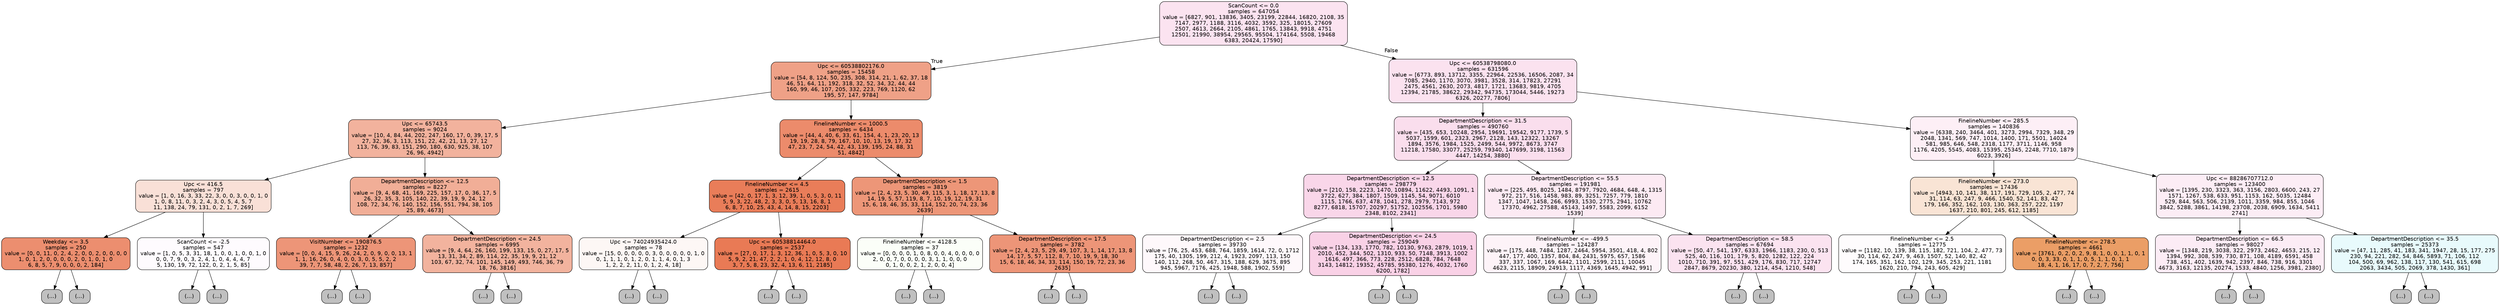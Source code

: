 digraph Tree {
node [shape=box, style="filled, rounded", color="black", fontname=helvetica] ;
edge [fontname=helvetica] ;
0 [label="ScanCount <= 0.0\nsamples = 647054\nvalue = [6827, 901, 13836, 3405, 23199, 22844, 16820, 2108, 35\n7147, 2977, 1188, 3116, 4032, 3592, 325, 18015, 27609\n2507, 4613, 2664, 2105, 4861, 1765, 13843, 9918, 4751\n12501, 21990, 38954, 29565, 95504, 174164, 5508, 19468\n6383, 20424, 17590]", fillcolor="#e5399524"] ;
1 [label="Upc <= 60538802176.0\nsamples = 15458\nvalue = [54, 8, 124, 50, 235, 308, 314, 21, 1, 62, 37, 18\n46, 51, 64, 11, 192, 318, 32, 52, 34, 32, 44, 44\n160, 99, 46, 107, 205, 332, 223, 769, 1120, 62\n195, 57, 147, 9784]", fillcolor="#e564399a"] ;
0 -> 1 [labeldistance=2.5, labelangle=45, headlabel="True"] ;
2 [label="Upc <= 65743.5\nsamples = 9024\nvalue = [10, 4, 84, 44, 202, 247, 160, 17, 0, 39, 17, 5\n27, 32, 36, 3, 113, 151, 22, 42, 21, 13, 27, 12\n113, 76, 39, 83, 151, 290, 180, 630, 925, 38, 107\n26, 96, 4942]", fillcolor="#e564397e"] ;
1 -> 2 ;
3 [label="Upc <= 416.5\nsamples = 797\nvalue = [1, 0, 16, 3, 33, 22, 3, 0, 0, 3, 0, 0, 1, 0\n1, 0, 8, 11, 0, 3, 2, 4, 3, 0, 5, 4, 5, 7\n11, 138, 24, 79, 131, 0, 2, 1, 7, 269]", fillcolor="#e5643933"] ;
2 -> 3 ;
4 [label="Weekday <= 3.5\nsamples = 250\nvalue = [0, 0, 11, 0, 2, 4, 2, 0, 0, 2, 0, 0, 0, 0\n1, 0, 1, 2, 0, 0, 0, 0, 2, 0, 1, 0, 1, 0\n6, 8, 5, 7, 9, 0, 0, 0, 2, 184]", fillcolor="#e56439b9"] ;
3 -> 4 ;
5 [label="(...)", fillcolor="#C0C0C0"] ;
4 -> 5 ;
22 [label="(...)", fillcolor="#C0C0C0"] ;
4 -> 22 ;
47 [label="ScanCount <= -2.5\nsamples = 547\nvalue = [1, 0, 5, 3, 31, 18, 1, 0, 0, 1, 0, 0, 1, 0\n0, 0, 7, 9, 0, 3, 2, 4, 1, 0, 4, 4, 4, 7\n5, 130, 19, 72, 122, 0, 2, 1, 5, 85]", fillcolor="#e239e505"] ;
3 -> 47 ;
48 [label="(...)", fillcolor="#C0C0C0"] ;
47 -> 48 ;
49 [label="(...)", fillcolor="#C0C0C0"] ;
47 -> 49 ;
80 [label="DepartmentDescription <= 12.5\nsamples = 8227\nvalue = [9, 4, 68, 41, 169, 225, 157, 17, 0, 36, 17, 5\n26, 32, 35, 3, 105, 140, 22, 39, 19, 9, 24, 12\n108, 72, 34, 76, 140, 152, 156, 551, 794, 38, 105\n25, 89, 4673]", fillcolor="#e5643985"] ;
2 -> 80 ;
81 [label="VisitNumber <= 190876.5\nsamples = 1232\nvalue = [0, 0, 4, 15, 9, 26, 24, 2, 0, 9, 0, 0, 13, 1\n1, 1, 16, 26, 0, 4, 0, 0, 3, 0, 5, 5, 2, 2\n39, 7, 7, 58, 48, 2, 26, 7, 13, 857]", fillcolor="#e56439ae"] ;
80 -> 81 ;
82 [label="(...)", fillcolor="#C0C0C0"] ;
81 -> 82 ;
113 [label="(...)", fillcolor="#C0C0C0"] ;
81 -> 113 ;
114 [label="DepartmentDescription <= 24.5\nsamples = 6995\nvalue = [9, 4, 64, 26, 160, 199, 133, 15, 0, 27, 17, 5\n13, 31, 34, 2, 89, 114, 22, 35, 19, 9, 21, 12\n103, 67, 32, 74, 101, 145, 149, 493, 746, 36, 79\n18, 76, 3816]", fillcolor="#e564397d"] ;
80 -> 114 ;
115 [label="(...)", fillcolor="#C0C0C0"] ;
114 -> 115 ;
146 [label="(...)", fillcolor="#C0C0C0"] ;
114 -> 146 ;
173 [label="FinelineNumber <= 1000.5\nsamples = 6434\nvalue = [44, 4, 40, 6, 33, 61, 154, 4, 1, 23, 20, 13\n19, 19, 28, 8, 79, 167, 10, 10, 13, 19, 17, 32\n47, 23, 7, 24, 54, 42, 43, 139, 195, 24, 88, 31\n51, 4842]", fillcolor="#e56439be"] ;
1 -> 173 ;
174 [label="FinelineNumber <= 4.5\nsamples = 2615\nvalue = [42, 0, 17, 1, 3, 12, 39, 1, 0, 5, 3, 0, 11\n5, 9, 3, 22, 48, 2, 3, 3, 0, 5, 13, 16, 8, 1\n6, 8, 7, 10, 25, 43, 4, 14, 8, 15, 2203]", fillcolor="#e56439d6"] ;
173 -> 174 ;
175 [label="Upc <= 74024935424.0\nsamples = 78\nvalue = [15, 0, 0, 0, 0, 0, 3, 0, 0, 0, 0, 0, 1, 0\n0, 1, 1, 1, 0, 1, 2, 0, 1, 1, 4, 0, 1, 3\n1, 2, 2, 2, 11, 0, 1, 2, 4, 18]", fillcolor="#e564390c"] ;
174 -> 175 ;
176 [label="(...)", fillcolor="#C0C0C0"] ;
175 -> 176 ;
189 [label="(...)", fillcolor="#C0C0C0"] ;
175 -> 189 ;
204 [label="Upc <= 60538814464.0\nsamples = 2537\nvalue = [27, 0, 17, 1, 3, 12, 36, 1, 0, 5, 3, 0, 10\n5, 9, 2, 21, 47, 2, 2, 1, 0, 4, 12, 12, 8, 0\n3, 7, 5, 8, 23, 32, 4, 13, 6, 11, 2185]", fillcolor="#e56439db"] ;
174 -> 204 ;
205 [label="(...)", fillcolor="#C0C0C0"] ;
204 -> 205 ;
208 [label="(...)", fillcolor="#C0C0C0"] ;
204 -> 208 ;
235 [label="DepartmentDescription <= 1.5\nsamples = 3819\nvalue = [2, 4, 23, 5, 30, 49, 115, 3, 1, 18, 17, 13, 8\n14, 19, 5, 57, 119, 8, 7, 10, 19, 12, 19, 31\n15, 6, 18, 46, 35, 33, 114, 152, 20, 74, 23, 36\n2639]", fillcolor="#e56439ad"] ;
173 -> 235 ;
236 [label="FinelineNumber <= 4128.5\nsamples = 37\nvalue = [0, 0, 0, 0, 1, 0, 8, 0, 0, 4, 0, 0, 0, 0\n2, 0, 0, 7, 0, 0, 0, 0, 3, 1, 1, 0, 0, 0\n0, 1, 0, 0, 2, 1, 2, 0, 0, 4]", fillcolor="#a9e53909"] ;
235 -> 236 ;
237 [label="(...)", fillcolor="#C0C0C0"] ;
236 -> 237 ;
260 [label="(...)", fillcolor="#C0C0C0"] ;
236 -> 260 ;
267 [label="DepartmentDescription <= 17.5\nsamples = 3782\nvalue = [2, 4, 23, 5, 29, 49, 107, 3, 1, 14, 17, 13, 8\n14, 17, 5, 57, 112, 8, 7, 10, 19, 9, 18, 30\n15, 6, 18, 46, 34, 33, 114, 150, 19, 72, 23, 36\n2635]", fillcolor="#e56439ae"] ;
235 -> 267 ;
268 [label="(...)", fillcolor="#C0C0C0"] ;
267 -> 268 ;
299 [label="(...)", fillcolor="#C0C0C0"] ;
267 -> 299 ;
330 [label="Upc <= 60538798080.0\nsamples = 631596\nvalue = [6773, 893, 13712, 3355, 22964, 22536, 16506, 2087, 34\n7085, 2940, 1170, 3070, 3981, 3528, 314, 17823, 27291\n2475, 4561, 2630, 2073, 4817, 1721, 13683, 9819, 4705\n12394, 21785, 38622, 29342, 94735, 173044, 5446, 19273\n6326, 20277, 7806]", fillcolor="#e5399525"] ;
0 -> 330 [labeldistance=2.5, labelangle=-45, headlabel="False"] ;
331 [label="DepartmentDescription <= 31.5\nsamples = 490760\nvalue = [435, 653, 10248, 2954, 19691, 19542, 9177, 1739, 5\n5037, 1599, 601, 2323, 2967, 2128, 143, 12322, 13267\n1894, 3576, 1984, 1525, 2499, 544, 9972, 8673, 3747\n11218, 17580, 33077, 25259, 79340, 147699, 3198, 11563\n4447, 14254, 3880]", fillcolor="#e539952a"] ;
330 -> 331 ;
332 [label="DepartmentDescription <= 12.5\nsamples = 298779\nvalue = [210, 158, 2223, 1470, 10894, 11622, 4493, 1091, 1\n3722, 627, 384, 1807, 1509, 1145, 54, 9071, 6010\n1115, 1766, 637, 478, 1041, 278, 2979, 7143, 972\n8277, 6818, 15707, 20297, 51752, 102556, 1701, 5980\n2348, 8102, 2341]", fillcolor="#e5399534"] ;
331 -> 332 ;
333 [label="DepartmentDescription <= 2.5\nsamples = 39730\nvalue = [76, 25, 453, 688, 764, 1859, 1614, 72, 0, 1712\n175, 40, 1305, 199, 212, 4, 1923, 2097, 113, 150\n140, 112, 268, 50, 467, 315, 188, 629, 3675, 895\n945, 5967, 7176, 425, 1948, 588, 1902, 559]", fillcolor="#e5399509"] ;
332 -> 333 ;
334 [label="(...)", fillcolor="#C0C0C0"] ;
333 -> 334 ;
365 [label="(...)", fillcolor="#C0C0C0"] ;
333 -> 365 ;
396 [label="DepartmentDescription <= 24.5\nsamples = 259049\nvalue = [134, 133, 1770, 782, 10130, 9763, 2879, 1019, 1\n2010, 452, 344, 502, 1310, 933, 50, 7148, 3913, 1002\n1616, 497, 366, 773, 228, 2512, 6828, 784, 7648\n3143, 14812, 19352, 45785, 95380, 1276, 4032, 1760\n6200, 1782]", fillcolor="#e539953b"] ;
332 -> 396 ;
397 [label="(...)", fillcolor="#C0C0C0"] ;
396 -> 397 ;
428 [label="(...)", fillcolor="#C0C0C0"] ;
396 -> 428 ;
459 [label="DepartmentDescription <= 55.5\nsamples = 191981\nvalue = [225, 495, 8025, 1484, 8797, 7920, 4684, 648, 4, 1315\n972, 217, 516, 1458, 983, 89, 3251, 7257, 779, 1810\n1347, 1047, 1458, 266, 6993, 1530, 2775, 2941, 10762\n17370, 4962, 27588, 45143, 1497, 5583, 2099, 6152\n1539]", fillcolor="#e539951b"] ;
331 -> 459 ;
460 [label="FinelineNumber <= -499.5\nsamples = 124287\nvalue = [175, 448, 7484, 1287, 2464, 5954, 3501, 418, 4, 802\n447, 177, 400, 1357, 804, 84, 2431, 5975, 657, 1586\n337, 337, 1067, 169, 6442, 1101, 2599, 2111, 10045\n4623, 2115, 18909, 24913, 1117, 4369, 1645, 4942, 991]", fillcolor="#e539950f"] ;
459 -> 460 ;
461 [label="(...)", fillcolor="#C0C0C0"] ;
460 -> 461 ;
476 [label="(...)", fillcolor="#C0C0C0"] ;
460 -> 476 ;
507 [label="DepartmentDescription <= 58.5\nsamples = 67694\nvalue = [50, 47, 541, 197, 6333, 1966, 1183, 230, 0, 513\n525, 40, 116, 101, 179, 5, 820, 1282, 122, 224\n1010, 710, 391, 97, 551, 429, 176, 830, 717, 12747\n2847, 8679, 20230, 380, 1214, 454, 1210, 548]", fillcolor="#e5399523"] ;
459 -> 507 ;
508 [label="(...)", fillcolor="#C0C0C0"] ;
507 -> 508 ;
539 [label="(...)", fillcolor="#C0C0C0"] ;
507 -> 539 ;
570 [label="FinelineNumber <= 285.5\nsamples = 140836\nvalue = [6338, 240, 3464, 401, 3273, 2994, 7329, 348, 29\n2048, 1341, 569, 747, 1014, 1400, 171, 5501, 14024\n581, 985, 646, 548, 2318, 1177, 3711, 1146, 958\n1176, 4205, 5545, 4083, 15395, 25345, 2248, 7710, 1879\n6023, 3926]", fillcolor="#e5399514"] ;
330 -> 570 ;
571 [label="FinelineNumber <= 273.0\nsamples = 17436\nvalue = [4943, 10, 141, 38, 117, 191, 729, 105, 2, 477, 74\n31, 114, 63, 247, 9, 466, 1540, 52, 141, 83, 42\n179, 166, 352, 162, 103, 130, 363, 257, 222, 1197\n1637, 210, 801, 245, 612, 1185]", fillcolor="#e5813935"] ;
570 -> 571 ;
572 [label="FinelineNumber <= 2.5\nsamples = 12775\nvalue = [1182, 10, 139, 38, 115, 182, 721, 104, 2, 477, 73\n30, 114, 62, 247, 9, 463, 1507, 52, 140, 82, 42\n174, 165, 351, 162, 102, 129, 345, 253, 221, 1181\n1620, 210, 794, 243, 605, 429]", fillcolor="#e5399503"] ;
571 -> 572 ;
573 [label="(...)", fillcolor="#C0C0C0"] ;
572 -> 573 ;
600 [label="(...)", fillcolor="#C0C0C0"] ;
572 -> 600 ;
631 [label="FinelineNumber <= 278.5\nsamples = 4661\nvalue = [3761, 0, 2, 0, 2, 9, 8, 1, 0, 0, 1, 1, 0, 1\n0, 0, 3, 33, 0, 1, 1, 0, 5, 1, 1, 0, 1, 1\n18, 4, 1, 16, 17, 0, 7, 2, 7, 756]", fillcolor="#e58139c4"] ;
571 -> 631 ;
632 [label="(...)", fillcolor="#C0C0C0"] ;
631 -> 632 ;
653 [label="(...)", fillcolor="#C0C0C0"] ;
631 -> 653 ;
672 [label="Upc <= 88286707712.0\nsamples = 123400\nvalue = [1395, 230, 3323, 363, 3156, 2803, 6600, 243, 27\n1571, 1267, 538, 633, 951, 1153, 162, 5035, 12484\n529, 844, 563, 506, 2139, 1011, 3359, 984, 855, 1046\n3842, 5288, 3861, 14198, 23708, 2038, 6909, 1634, 5411\n2741]", fillcolor="#e5399516"] ;
570 -> 672 ;
673 [label="DepartmentDescription <= 66.5\nsamples = 98027\nvalue = [1348, 219, 3038, 322, 2973, 2462, 4653, 215, 12\n1394, 992, 308, 539, 730, 871, 108, 4189, 6591, 458\n738, 451, 402, 1639, 942, 2397, 846, 738, 916, 3301\n4673, 3163, 12135, 20274, 1533, 4840, 1256, 3981, 2380]", fillcolor="#e5399518"] ;
672 -> 673 ;
674 [label="(...)", fillcolor="#C0C0C0"] ;
673 -> 674 ;
705 [label="(...)", fillcolor="#C0C0C0"] ;
673 -> 705 ;
736 [label="DepartmentDescription <= 35.5\nsamples = 25373\nvalue = [47, 11, 285, 41, 183, 341, 1947, 28, 15, 177, 275\n230, 94, 221, 282, 54, 846, 5893, 71, 106, 112\n104, 500, 69, 962, 138, 117, 130, 541, 615, 698\n2063, 3434, 505, 2069, 378, 1430, 361]", fillcolor="#39d4e51d"] ;
672 -> 736 ;
737 [label="(...)", fillcolor="#C0C0C0"] ;
736 -> 737 ;
768 [label="(...)", fillcolor="#C0C0C0"] ;
736 -> 768 ;
}